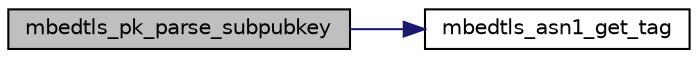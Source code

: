 digraph "mbedtls_pk_parse_subpubkey"
{
 // LATEX_PDF_SIZE
  edge [fontname="Helvetica",fontsize="10",labelfontname="Helvetica",labelfontsize="10"];
  node [fontname="Helvetica",fontsize="10",shape=record];
  rankdir="LR";
  Node1 [label="mbedtls_pk_parse_subpubkey",height=0.2,width=0.4,color="black", fillcolor="grey75", style="filled", fontcolor="black",tooltip="Parse a SubjectPublicKeyInfo DER structure."];
  Node1 -> Node2 [color="midnightblue",fontsize="10",style="solid",fontname="Helvetica"];
  Node2 [label="mbedtls_asn1_get_tag",height=0.2,width=0.4,color="black", fillcolor="white", style="filled",URL="$d7/d01/group__asn1__module.html#gae8d7dd42a3b99b61d2ef60bc0c2eaf0d",tooltip="Get the tag and length of the tag. Check for the requested tag. Updates the pointer to immediately be..."];
}

